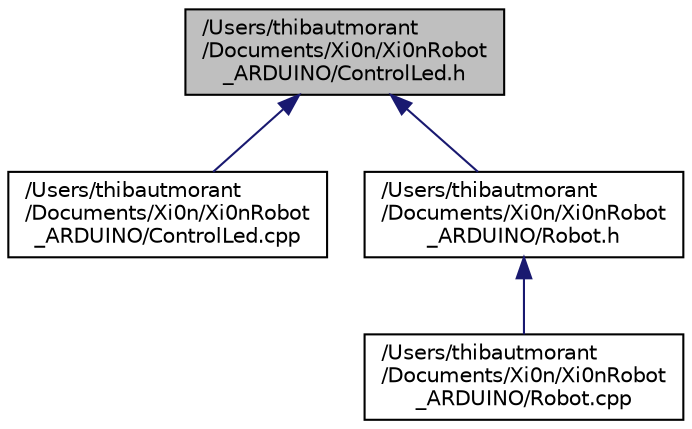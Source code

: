 digraph "/Users/thibautmorant/Documents/Xi0n/Xi0nRobot_ARDUINO/ControlLed.h"
{
  edge [fontname="Helvetica",fontsize="10",labelfontname="Helvetica",labelfontsize="10"];
  node [fontname="Helvetica",fontsize="10",shape=record];
  Node3 [label="/Users/thibautmorant\l/Documents/Xi0n/Xi0nRobot\l_ARDUINO/ControlLed.h",height=0.2,width=0.4,color="black", fillcolor="grey75", style="filled", fontcolor="black"];
  Node3 -> Node4 [dir="back",color="midnightblue",fontsize="10",style="solid",fontname="Helvetica"];
  Node4 [label="/Users/thibautmorant\l/Documents/Xi0n/Xi0nRobot\l_ARDUINO/ControlLed.cpp",height=0.2,width=0.4,color="black", fillcolor="white", style="filled",URL="$_control_led_8cpp.html"];
  Node3 -> Node5 [dir="back",color="midnightblue",fontsize="10",style="solid",fontname="Helvetica"];
  Node5 [label="/Users/thibautmorant\l/Documents/Xi0n/Xi0nRobot\l_ARDUINO/Robot.h",height=0.2,width=0.4,color="black", fillcolor="white", style="filled",URL="$_robot_8h.html",tooltip="Robot structure&#39;s. "];
  Node5 -> Node6 [dir="back",color="midnightblue",fontsize="10",style="solid",fontname="Helvetica"];
  Node6 [label="/Users/thibautmorant\l/Documents/Xi0n/Xi0nRobot\l_ARDUINO/Robot.cpp",height=0.2,width=0.4,color="black", fillcolor="white", style="filled",URL="$_robot_8cpp.html"];
}
